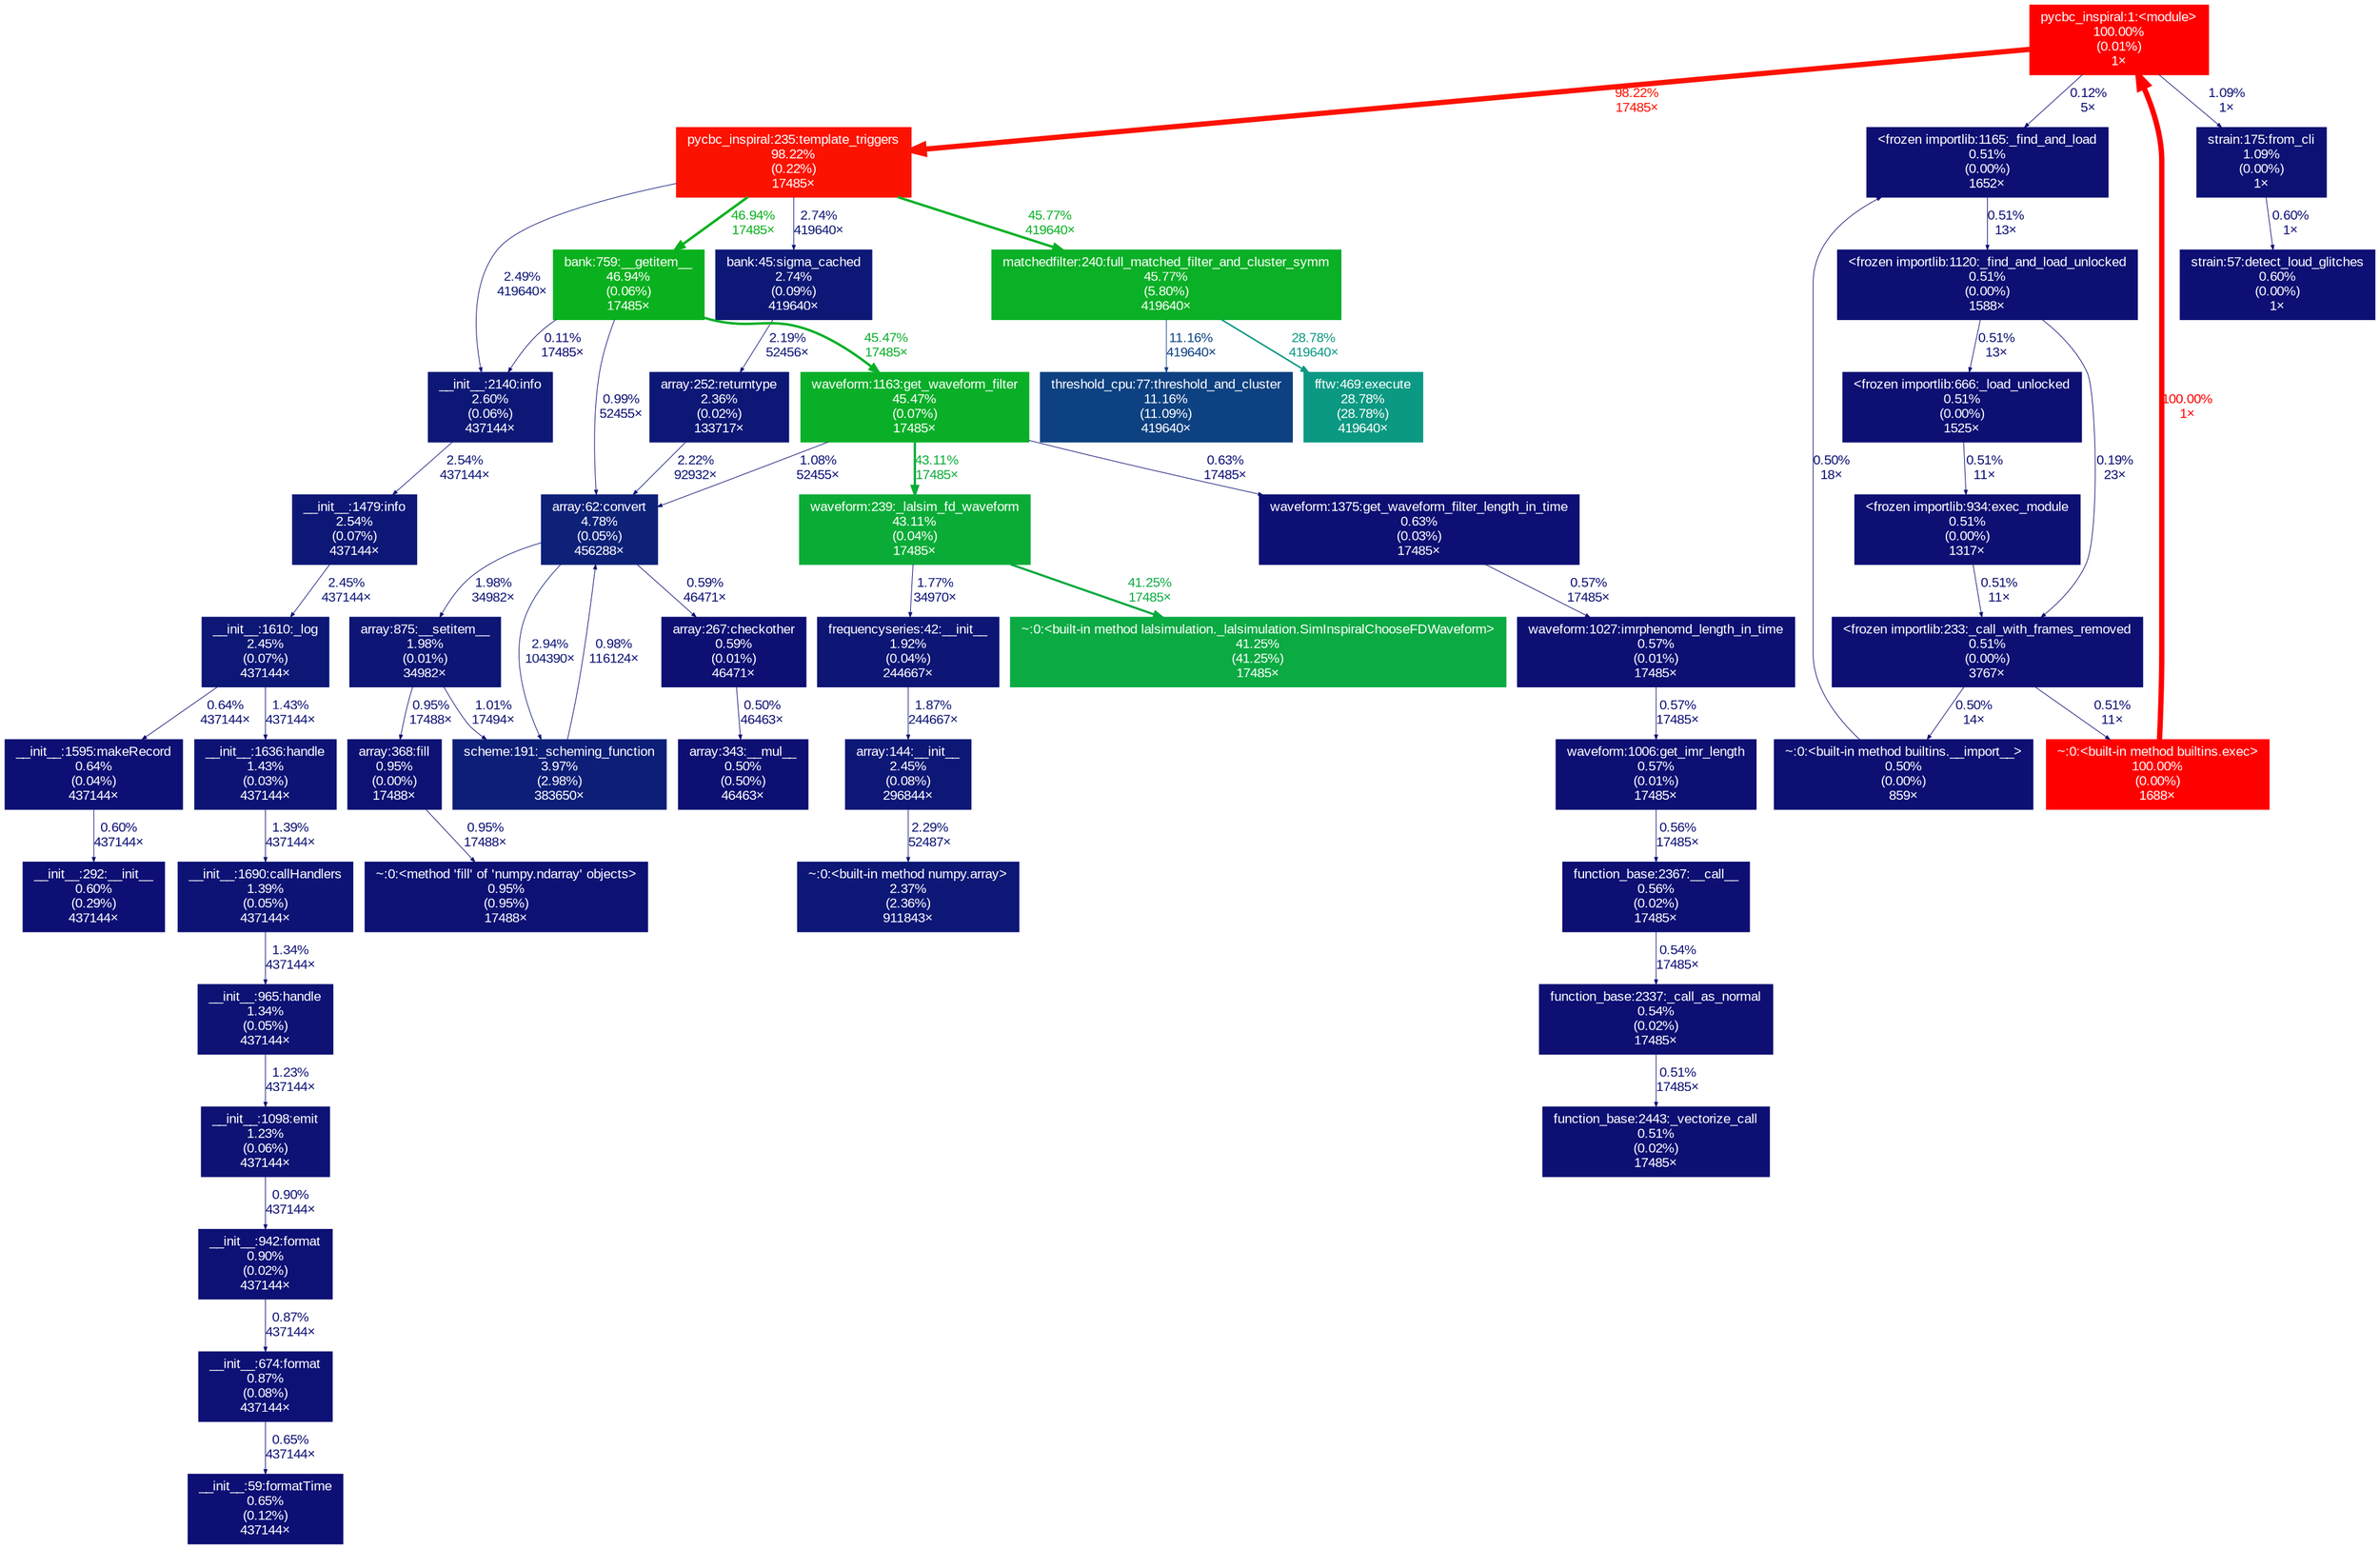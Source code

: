 digraph {
	graph [fontname=Arial, nodesep=0.125, ranksep=0.25];
	node [fontcolor=white, fontname=Arial, height=0, shape=box, style=filled, width=0];
	edge [fontname=Arial];
	73 [color="#0d0f74", fontcolor="#ffffff", fontsize="10.00", label="__init__:292:__init__\n0.60%\n(0.29%)\n437144×", tooltip="/work/pi_ccapano_umassd_edu/nperla_umassd_edu/envs/pycbc/lib/python3.11/logging/__init__.py"];
	322 [color="#0d0f73", fontcolor="#ffffff", fontsize="10.00", label="<frozen importlib:666:_load_unlocked\n0.51%\n(0.00%)\n1525×", tooltip="<frozen importlib._bootstrap>"];
	322 -> 333 [arrowsize="0.35", color="#0d0f73", fontcolor="#0d0f73", fontsize="10.00", label="0.51%\n11×", labeldistance="0.50", penwidth="0.50"];
	333 [color="#0d0f73", fontcolor="#ffffff", fontsize="10.00", label="<frozen importlib:934:exec_module\n0.51%\n(0.00%)\n1317×", tooltip="<frozen importlib._bootstrap_external>"];
	333 -> 1445 [arrowsize="0.35", color="#0d0f73", fontcolor="#0d0f73", fontsize="10.00", label="0.51%\n11×", labeldistance="0.50", penwidth="0.50"];
	356 [color="#0d0f73", fontcolor="#ffffff", fontsize="10.00", label="~:0:<built-in method builtins.__import__>\n0.50%\n(0.00%)\n859×", tooltip="~"];
	356 -> 1135 [arrowsize="0.35", color="#0d0f73", fontcolor="#0d0f73", fontsize="10.00", label="0.50%\n18×", labeldistance="0.50", penwidth="0.50"];
	372 [color="#ff0000", fontcolor="#ffffff", fontsize="10.00", label="pycbc_inspiral:1:<module>\n100.00%\n(0.01%)\n1×", tooltip="/work/pi_ccapano_umassd_edu/nperla_umassd_edu/envs/pycbc/bin/pycbc_inspiral"];
	372 -> 1135 [arrowsize="0.35", color="#0d0d73", fontcolor="#0d0d73", fontsize="10.00", label="0.12%\n5×", labeldistance="0.50", penwidth="0.50"];
	372 -> 2183 [arrowsize="0.35", color="#0d1174", fontcolor="#0d1174", fontsize="10.00", label="1.09%\n1×", labeldistance="0.50", penwidth="0.50"];
	372 -> 2567 [arrowsize="0.99", color="#fc1200", fontcolor="#fc1200", fontsize="10.00", label="98.22%\n17485×", labeldistance="3.93", penwidth="3.93"];
	1135 [color="#0d0f73", fontcolor="#ffffff", fontsize="10.00", label="<frozen importlib:1165:_find_and_load\n0.51%\n(0.00%)\n1652×", tooltip="<frozen importlib._bootstrap>"];
	1135 -> 1326 [arrowsize="0.35", color="#0d0f73", fontcolor="#0d0f73", fontsize="10.00", label="0.51%\n13×", labeldistance="0.50", penwidth="0.50"];
	1326 [color="#0d0f73", fontcolor="#ffffff", fontsize="10.00", label="<frozen importlib:1120:_find_and_load_unlocked\n0.51%\n(0.00%)\n1588×", tooltip="<frozen importlib._bootstrap>"];
	1326 -> 322 [arrowsize="0.35", color="#0d0f73", fontcolor="#0d0f73", fontsize="10.00", label="0.51%\n13×", labeldistance="0.50", penwidth="0.50"];
	1326 -> 1445 [arrowsize="0.35", color="#0d0e73", fontcolor="#0d0e73", fontsize="10.00", label="0.19%\n23×", labeldistance="0.50", penwidth="0.50"];
	1445 [color="#0d0f73", fontcolor="#ffffff", fontsize="10.00", label="<frozen importlib:233:_call_with_frames_removed\n0.51%\n(0.00%)\n3767×", tooltip="<frozen importlib._bootstrap>"];
	1445 -> 356 [arrowsize="0.35", color="#0d0f73", fontcolor="#0d0f73", fontsize="10.00", label="0.50%\n14×", labeldistance="0.50", penwidth="0.50"];
	1445 -> 1471 [arrowsize="0.35", color="#0d0f73", fontcolor="#0d0f73", fontsize="10.00", label="0.51%\n11×", labeldistance="0.50", penwidth="0.50"];
	1461 [color="#0d1776", fontcolor="#ffffff", fontsize="10.00", label="~:0:<built-in method numpy.array>\n2.37%\n(2.36%)\n911843×", tooltip="~"];
	1471 [color="#ff0000", fontcolor="#ffffff", fontsize="10.00", label="~:0:<built-in method builtins.exec>\n100.00%\n(0.00%)\n1688×", tooltip="~"];
	1471 -> 372 [arrowsize="1.00", color="#ff0000", fontcolor="#ff0000", fontsize="10.00", label="100.00%\n1×", labeldistance="4.00", penwidth="4.00"];
	1642 [color="#0d1274", fontcolor="#ffffff", fontsize="10.00", label="__init__:1098:emit\n1.23%\n(0.06%)\n437144×", tooltip="/work/pi_ccapano_umassd_edu/nperla_umassd_edu/envs/pycbc/lib/python3.11/logging/__init__.py"];
	1642 -> 3498 [arrowsize="0.35", color="#0d1074", fontcolor="#0d1074", fontsize="10.00", label="0.90%\n437144×", labeldistance="0.50", penwidth="0.50"];
	1893 [color="#0d1e78", fontcolor="#ffffff", fontsize="10.00", label="scheme:191:_scheming_function\n3.97%\n(2.98%)\n383650×", tooltip="/work/pi_ccapano_umassd_edu/nperla_umassd_edu/envs/pycbc/lib/python3.11/site-packages/pycbc/scheme.py"];
	1893 -> 3610 [arrowsize="0.35", color="#0d1174", fontcolor="#0d1174", fontsize="10.00", label="0.98%\n116124×", labeldistance="0.50", penwidth="0.50"];
	1906 [color="#0d0f74", fontcolor="#ffffff", fontsize="10.00", label="strain:57:detect_loud_glitches\n0.60%\n(0.00%)\n1×", tooltip="/work/pi_ccapano_umassd_edu/nperla_umassd_edu/envs/pycbc/lib/python3.11/site-packages/pycbc/strain/strain.py"];
	2155 [color="#0d1776", fontcolor="#ffffff", fontsize="10.00", label="array:144:__init__\n2.45%\n(0.08%)\n296844×", tooltip="/work/pi_ccapano_umassd_edu/nperla_umassd_edu/envs/pycbc/lib/python3.11/site-packages/pycbc/types/array.py"];
	2155 -> 1461 [arrowsize="0.35", color="#0d1676", fontcolor="#0d1676", fontsize="10.00", label="2.29%\n52487×", labeldistance="0.50", penwidth="0.50"];
	2180 [color="#0d1876", fontcolor="#ffffff", fontsize="10.00", label="bank:45:sigma_cached\n2.74%\n(0.09%)\n419640×", tooltip="/work/pi_ccapano_umassd_edu/nperla_umassd_edu/envs/pycbc/lib/python3.11/site-packages/pycbc/waveform/bank.py"];
	2180 -> 7522 [arrowsize="0.35", color="#0d1676", fontcolor="#0d1676", fontsize="10.00", label="2.19%\n52456×", labeldistance="0.50", penwidth="0.50"];
	2181 [color="#0ab11e", fontcolor="#ffffff", fontsize="10.00", label="bank:759:__getitem__\n46.94%\n(0.06%)\n17485×", tooltip="/work/pi_ccapano_umassd_edu/nperla_umassd_edu/envs/pycbc/lib/python3.11/site-packages/pycbc/waveform/bank.py"];
	2181 -> 2606 [arrowsize="0.67", color="#0aaf28", fontcolor="#0aaf28", fontsize="10.00", label="45.47%\n17485×", labeldistance="1.82", penwidth="1.82"];
	2181 -> 2680 [arrowsize="0.35", color="#0d0d73", fontcolor="#0d0d73", fontsize="10.00", label="0.11%\n17485×", labeldistance="0.50", penwidth="0.50"];
	2181 -> 3610 [arrowsize="0.35", color="#0d1174", fontcolor="#0d1174", fontsize="10.00", label="0.99%\n52455×", labeldistance="0.50", penwidth="0.50"];
	2183 [color="#0d1174", fontcolor="#ffffff", fontsize="10.00", label="strain:175:from_cli\n1.09%\n(0.00%)\n1×", tooltip="/work/pi_ccapano_umassd_edu/nperla_umassd_edu/envs/pycbc/lib/python3.11/site-packages/pycbc/strain/strain.py"];
	2183 -> 1906 [arrowsize="0.35", color="#0d0f74", fontcolor="#0d0f74", fontsize="10.00", label="0.60%\n1×", labeldistance="0.50", penwidth="0.50"];
	2257 [color="#0d1575", fontcolor="#ffffff", fontsize="10.00", label="array:875:__setitem__\n1.98%\n(0.01%)\n34982×", tooltip="/work/pi_ccapano_umassd_edu/nperla_umassd_edu/envs/pycbc/lib/python3.11/site-packages/pycbc/types/array.py"];
	2257 -> 1893 [arrowsize="0.35", color="#0d1174", fontcolor="#0d1174", fontsize="10.00", label="1.01%\n17494×", labeldistance="0.50", penwidth="0.50"];
	2257 -> 7581 [arrowsize="0.35", color="#0d1174", fontcolor="#0d1174", fontsize="10.00", label="0.95%\n17488×", labeldistance="0.50", penwidth="0.50"];
	2260 [color="#0d0f73", fontcolor="#ffffff", fontsize="10.00", label="array:267:checkother\n0.59%\n(0.01%)\n46471×", tooltip="/work/pi_ccapano_umassd_edu/nperla_umassd_edu/envs/pycbc/lib/python3.11/site-packages/pycbc/types/array.py"];
	2260 -> 7566 [arrowsize="0.35", color="#0d0f73", fontcolor="#0d0f73", fontsize="10.00", label="0.50%\n46463×", labeldistance="0.50", penwidth="0.50"];
	2270 [color="#0d1575", fontcolor="#ffffff", fontsize="10.00", label="frequencyseries:42:__init__\n1.92%\n(0.04%)\n244667×", tooltip="/work/pi_ccapano_umassd_edu/nperla_umassd_edu/envs/pycbc/lib/python3.11/site-packages/pycbc/types/frequencyseries.py"];
	2270 -> 2155 [arrowsize="0.35", color="#0d1575", fontcolor="#0d1575", fontsize="10.00", label="1.87%\n244667×", labeldistance="0.50", penwidth="0.50"];
	2567 [color="#fc1200", fontcolor="#ffffff", fontsize="10.00", label="pycbc_inspiral:235:template_triggers\n98.22%\n(0.22%)\n17485×", tooltip="/work/pi_ccapano_umassd_edu/nperla_umassd_edu/envs/pycbc/bin/pycbc_inspiral"];
	2567 -> 2180 [arrowsize="0.35", color="#0d1876", fontcolor="#0d1876", fontsize="10.00", label="2.74%\n419640×", labeldistance="0.50", penwidth="0.50"];
	2567 -> 2181 [arrowsize="0.69", color="#0ab11e", fontcolor="#0ab11e", fontsize="10.00", label="46.94%\n17485×", labeldistance="1.88", penwidth="1.88"];
	2567 -> 2585 [arrowsize="0.68", color="#0ab026", fontcolor="#0ab026", fontsize="10.00", label="45.77%\n419640×", labeldistance="1.83", penwidth="1.83"];
	2567 -> 2680 [arrowsize="0.35", color="#0d1776", fontcolor="#0d1776", fontsize="10.00", label="2.49%\n419640×", labeldistance="0.50", penwidth="0.50"];
	2572 [color="#0d0f73", fontcolor="#ffffff", fontsize="10.00", label="function_base:2337:_call_as_normal\n0.54%\n(0.02%)\n17485×", tooltip="/work/pi_ccapano_umassd_edu/nperla_umassd_edu/envs/pycbc/lib/python3.11/site-packages/numpy/lib/function_base.py"];
	2572 -> 3577 [arrowsize="0.35", color="#0d0f73", fontcolor="#0d0f73", fontsize="10.00", label="0.51%\n17485×", labeldistance="0.50", penwidth="0.50"];
	2585 [color="#0ab026", fontcolor="#ffffff", fontsize="10.00", label="matchedfilter:240:full_matched_filter_and_cluster_symm\n45.77%\n(5.80%)\n419640×", tooltip="/work/pi_ccapano_umassd_edu/nperla_umassd_edu/envs/pycbc/lib/python3.11/site-packages/pycbc/filter/matchedfilter.py"];
	2585 -> 4014 [arrowsize="0.35", color="#0d4181", fontcolor="#0d4181", fontsize="10.00", label="11.16%\n419640×", labeldistance="0.50", penwidth="0.50"];
	2585 -> 7365 [arrowsize="0.54", color="#0c9983", fontcolor="#0c9983", fontsize="10.00", label="28.78%\n419640×", labeldistance="1.15", penwidth="1.15"];
	2606 [color="#0aaf28", fontcolor="#ffffff", fontsize="10.00", label="waveform:1163:get_waveform_filter\n45.47%\n(0.07%)\n17485×", tooltip="/work/pi_ccapano_umassd_edu/nperla_umassd_edu/envs/pycbc/lib/python3.11/site-packages/pycbc/waveform/waveform.py"];
	2606 -> 3610 [arrowsize="0.35", color="#0d1174", fontcolor="#0d1174", fontsize="10.00", label="1.08%\n52455×", labeldistance="0.50", penwidth="0.50"];
	2606 -> 3633 [arrowsize="0.66", color="#0aac37", fontcolor="#0aac37", fontsize="10.00", label="43.11%\n17485×", labeldistance="1.72", penwidth="1.72"];
	2606 -> 4618 [arrowsize="0.35", color="#0d0f74", fontcolor="#0d0f74", fontsize="10.00", label="0.63%\n17485×", labeldistance="0.50", penwidth="0.50"];
	2680 [color="#0d1876", fontcolor="#ffffff", fontsize="10.00", label="__init__:2140:info\n2.60%\n(0.06%)\n437144×", tooltip="/work/pi_ccapano_umassd_edu/nperla_umassd_edu/envs/pycbc/lib/python3.11/logging/__init__.py"];
	2680 -> 3530 [arrowsize="0.35", color="#0d1776", fontcolor="#0d1776", fontsize="10.00", label="2.54%\n437144×", labeldistance="0.50", penwidth="0.50"];
	3481 [color="#0d1776", fontcolor="#ffffff", fontsize="10.00", label="__init__:1610:_log\n2.45%\n(0.07%)\n437144×", tooltip="/work/pi_ccapano_umassd_edu/nperla_umassd_edu/envs/pycbc/lib/python3.11/logging/__init__.py"];
	3481 -> 3532 [arrowsize="0.35", color="#0d1375", fontcolor="#0d1375", fontsize="10.00", label="1.43%\n437144×", labeldistance="0.50", penwidth="0.50"];
	3481 -> 3540 [arrowsize="0.35", color="#0d0f74", fontcolor="#0d0f74", fontsize="10.00", label="0.64%\n437144×", labeldistance="0.50", penwidth="0.50"];
	3497 [color="#0d1074", fontcolor="#ffffff", fontsize="10.00", label="__init__:674:format\n0.87%\n(0.08%)\n437144×", tooltip="/work/pi_ccapano_umassd_edu/nperla_umassd_edu/envs/pycbc/lib/python3.11/logging/__init__.py"];
	3497 -> 7837 [arrowsize="0.35", color="#0d0f74", fontcolor="#0d0f74", fontsize="10.00", label="0.65%\n437144×", labeldistance="0.50", penwidth="0.50"];
	3498 [color="#0d1074", fontcolor="#ffffff", fontsize="10.00", label="__init__:942:format\n0.90%\n(0.02%)\n437144×", tooltip="/work/pi_ccapano_umassd_edu/nperla_umassd_edu/envs/pycbc/lib/python3.11/logging/__init__.py"];
	3498 -> 3497 [arrowsize="0.35", color="#0d1074", fontcolor="#0d1074", fontsize="10.00", label="0.87%\n437144×", labeldistance="0.50", penwidth="0.50"];
	3530 [color="#0d1776", fontcolor="#ffffff", fontsize="10.00", label="__init__:1479:info\n2.54%\n(0.07%)\n437144×", tooltip="/work/pi_ccapano_umassd_edu/nperla_umassd_edu/envs/pycbc/lib/python3.11/logging/__init__.py"];
	3530 -> 3481 [arrowsize="0.35", color="#0d1776", fontcolor="#0d1776", fontsize="10.00", label="2.45%\n437144×", labeldistance="0.50", penwidth="0.50"];
	3531 [color="#0d1375", fontcolor="#ffffff", fontsize="10.00", label="__init__:1690:callHandlers\n1.39%\n(0.05%)\n437144×", tooltip="/work/pi_ccapano_umassd_edu/nperla_umassd_edu/envs/pycbc/lib/python3.11/logging/__init__.py"];
	3531 -> 8259 [arrowsize="0.35", color="#0d1274", fontcolor="#0d1274", fontsize="10.00", label="1.34%\n437144×", labeldistance="0.50", penwidth="0.50"];
	3532 [color="#0d1375", fontcolor="#ffffff", fontsize="10.00", label="__init__:1636:handle\n1.43%\n(0.03%)\n437144×", tooltip="/work/pi_ccapano_umassd_edu/nperla_umassd_edu/envs/pycbc/lib/python3.11/logging/__init__.py"];
	3532 -> 3531 [arrowsize="0.35", color="#0d1375", fontcolor="#0d1375", fontsize="10.00", label="1.39%\n437144×", labeldistance="0.50", penwidth="0.50"];
	3540 [color="#0d0f74", fontcolor="#ffffff", fontsize="10.00", label="__init__:1595:makeRecord\n0.64%\n(0.04%)\n437144×", tooltip="/work/pi_ccapano_umassd_edu/nperla_umassd_edu/envs/pycbc/lib/python3.11/logging/__init__.py"];
	3540 -> 73 [arrowsize="0.35", color="#0d0f74", fontcolor="#0d0f74", fontsize="10.00", label="0.60%\n437144×", labeldistance="0.50", penwidth="0.50"];
	3576 [color="#0d0f73", fontcolor="#ffffff", fontsize="10.00", label="function_base:2367:__call__\n0.56%\n(0.02%)\n17485×", tooltip="/work/pi_ccapano_umassd_edu/nperla_umassd_edu/envs/pycbc/lib/python3.11/site-packages/numpy/lib/function_base.py"];
	3576 -> 2572 [arrowsize="0.35", color="#0d0f73", fontcolor="#0d0f73", fontsize="10.00", label="0.54%\n17485×", labeldistance="0.50", penwidth="0.50"];
	3577 [color="#0d0f73", fontcolor="#ffffff", fontsize="10.00", label="function_base:2443:_vectorize_call\n0.51%\n(0.02%)\n17485×", tooltip="/work/pi_ccapano_umassd_edu/nperla_umassd_edu/envs/pycbc/lib/python3.11/site-packages/numpy/lib/function_base.py"];
	3610 [color="#0d2179", fontcolor="#ffffff", fontsize="10.00", label="array:62:convert\n4.78%\n(0.05%)\n456288×", tooltip="/work/pi_ccapano_umassd_edu/nperla_umassd_edu/envs/pycbc/lib/python3.11/site-packages/pycbc/types/array.py"];
	3610 -> 1893 [arrowsize="0.35", color="#0d1977", fontcolor="#0d1977", fontsize="10.00", label="2.94%\n104390×", labeldistance="0.50", penwidth="0.50"];
	3610 -> 2257 [arrowsize="0.35", color="#0d1575", fontcolor="#0d1575", fontsize="10.00", label="1.98%\n34982×", labeldistance="0.50", penwidth="0.50"];
	3610 -> 2260 [arrowsize="0.35", color="#0d0f73", fontcolor="#0d0f73", fontsize="10.00", label="0.59%\n46471×", labeldistance="0.50", penwidth="0.50"];
	3633 [color="#0aac37", fontcolor="#ffffff", fontsize="10.00", label="waveform:239:_lalsim_fd_waveform\n43.11%\n(0.04%)\n17485×", tooltip="/work/pi_ccapano_umassd_edu/nperla_umassd_edu/envs/pycbc/lib/python3.11/site-packages/pycbc/waveform/waveform.py"];
	3633 -> 2270 [arrowsize="0.35", color="#0d1475", fontcolor="#0d1475", fontsize="10.00", label="1.77%\n34970×", labeldistance="0.50", penwidth="0.50"];
	3633 -> 5207 [arrowsize="0.64", color="#0baa42", fontcolor="#0baa42", fontsize="10.00", label="41.25%\n17485×", labeldistance="1.65", penwidth="1.65"];
	4014 [color="#0d4181", fontcolor="#ffffff", fontsize="10.00", label="threshold_cpu:77:threshold_and_cluster\n11.16%\n(11.09%)\n419640×", tooltip="/work/pi_ccapano_umassd_edu/nperla_umassd_edu/envs/pycbc/lib/python3.11/site-packages/pycbc/events/threshold_cpu.py"];
	4618 [color="#0d0f74", fontcolor="#ffffff", fontsize="10.00", label="waveform:1375:get_waveform_filter_length_in_time\n0.63%\n(0.03%)\n17485×", tooltip="/work/pi_ccapano_umassd_edu/nperla_umassd_edu/envs/pycbc/lib/python3.11/site-packages/pycbc/waveform/waveform.py"];
	4618 -> 4620 [arrowsize="0.35", color="#0d0f73", fontcolor="#0d0f73", fontsize="10.00", label="0.57%\n17485×", labeldistance="0.50", penwidth="0.50"];
	4619 [color="#0d0f73", fontcolor="#ffffff", fontsize="10.00", label="waveform:1006:get_imr_length\n0.57%\n(0.01%)\n17485×", tooltip="/work/pi_ccapano_umassd_edu/nperla_umassd_edu/envs/pycbc/lib/python3.11/site-packages/pycbc/waveform/waveform.py"];
	4619 -> 3576 [arrowsize="0.35", color="#0d0f73", fontcolor="#0d0f73", fontsize="10.00", label="0.56%\n17485×", labeldistance="0.50", penwidth="0.50"];
	4620 [color="#0d0f73", fontcolor="#ffffff", fontsize="10.00", label="waveform:1027:imrphenomd_length_in_time\n0.57%\n(0.01%)\n17485×", tooltip="/work/pi_ccapano_umassd_edu/nperla_umassd_edu/envs/pycbc/lib/python3.11/site-packages/pycbc/waveform/waveform.py"];
	4620 -> 4619 [arrowsize="0.35", color="#0d0f73", fontcolor="#0d0f73", fontsize="10.00", label="0.57%\n17485×", labeldistance="0.50", penwidth="0.50"];
	5207 [color="#0baa42", fontcolor="#ffffff", fontsize="10.00", label="~:0:<built-in method lalsimulation._lalsimulation.SimInspiralChooseFDWaveform>\n41.25%\n(41.25%)\n17485×", tooltip="~"];
	7365 [color="#0c9983", fontcolor="#ffffff", fontsize="10.00", label="fftw:469:execute\n28.78%\n(28.78%)\n419640×", tooltip="/work/pi_ccapano_umassd_edu/nperla_umassd_edu/envs/pycbc/lib/python3.11/site-packages/pycbc/fft/fftw.py"];
	7522 [color="#0d1776", fontcolor="#ffffff", fontsize="10.00", label="array:252:returntype\n2.36%\n(0.02%)\n133717×", tooltip="/work/pi_ccapano_umassd_edu/nperla_umassd_edu/envs/pycbc/lib/python3.11/site-packages/pycbc/types/array.py"];
	7522 -> 3610 [arrowsize="0.35", color="#0d1676", fontcolor="#0d1676", fontsize="10.00", label="2.22%\n92932×", labeldistance="0.50", penwidth="0.50"];
	7566 [color="#0d0f73", fontcolor="#ffffff", fontsize="10.00", label="array:343:__mul__\n0.50%\n(0.50%)\n46463×", tooltip="/work/pi_ccapano_umassd_edu/nperla_umassd_edu/envs/pycbc/lib/python3.11/site-packages/pycbc/types/array.py"];
	7581 [color="#0d1174", fontcolor="#ffffff", fontsize="10.00", label="array:368:fill\n0.95%\n(0.00%)\n17488×", tooltip="/work/pi_ccapano_umassd_edu/nperla_umassd_edu/envs/pycbc/lib/python3.11/site-packages/pycbc/types/array.py"];
	7581 -> 8119 [arrowsize="0.35", color="#0d1174", fontcolor="#0d1174", fontsize="10.00", label="0.95%\n17488×", labeldistance="0.50", penwidth="0.50"];
	7837 [color="#0d0f74", fontcolor="#ffffff", fontsize="10.00", label="__init__:59:formatTime\n0.65%\n(0.12%)\n437144×", tooltip="/work/pi_ccapano_umassd_edu/nperla_umassd_edu/envs/pycbc/lib/python3.11/site-packages/pycbc/__init__.py"];
	8119 [color="#0d1174", fontcolor="#ffffff", fontsize="10.00", label="~:0:<method 'fill' of 'numpy.ndarray' objects>\n0.95%\n(0.95%)\n17488×", tooltip="~"];
	8259 [color="#0d1274", fontcolor="#ffffff", fontsize="10.00", label="__init__:965:handle\n1.34%\n(0.05%)\n437144×", tooltip="/work/pi_ccapano_umassd_edu/nperla_umassd_edu/envs/pycbc/lib/python3.11/logging/__init__.py"];
	8259 -> 1642 [arrowsize="0.35", color="#0d1274", fontcolor="#0d1274", fontsize="10.00", label="1.23%\n437144×", labeldistance="0.50", penwidth="0.50"];
}
